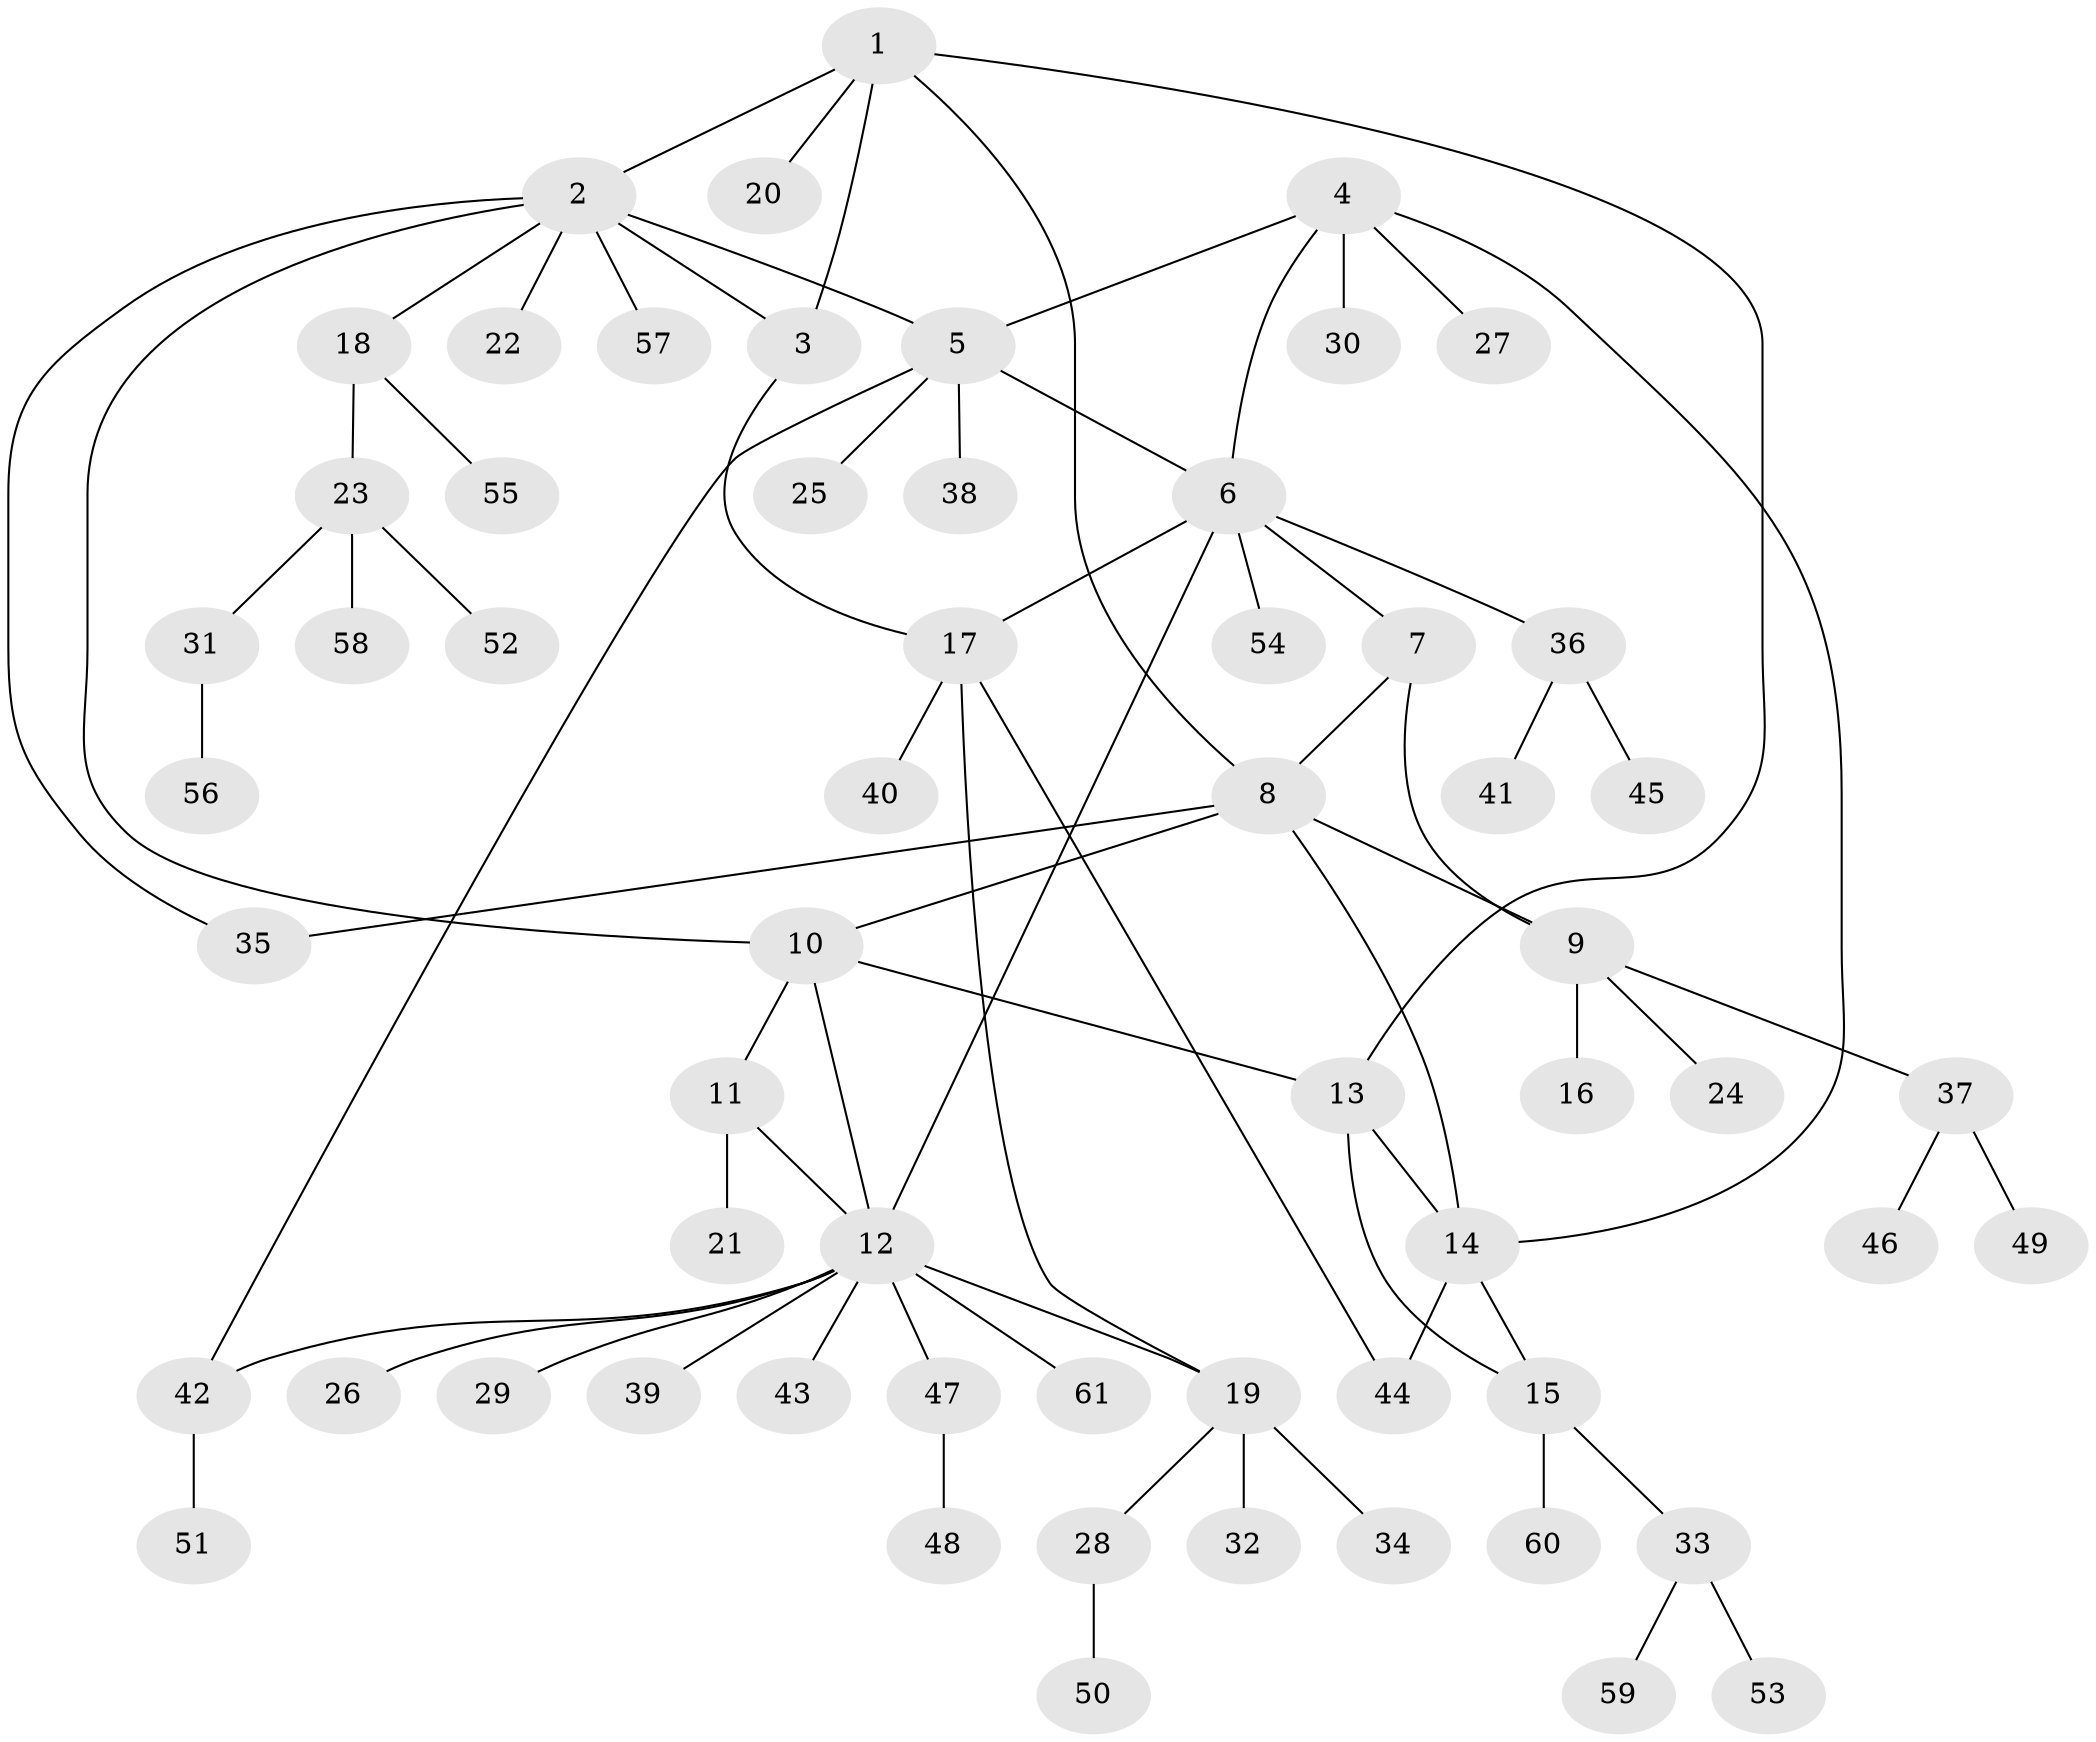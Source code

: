 // Generated by graph-tools (version 1.1) at 2025/50/03/09/25 03:50:35]
// undirected, 61 vertices, 76 edges
graph export_dot {
graph [start="1"]
  node [color=gray90,style=filled];
  1;
  2;
  3;
  4;
  5;
  6;
  7;
  8;
  9;
  10;
  11;
  12;
  13;
  14;
  15;
  16;
  17;
  18;
  19;
  20;
  21;
  22;
  23;
  24;
  25;
  26;
  27;
  28;
  29;
  30;
  31;
  32;
  33;
  34;
  35;
  36;
  37;
  38;
  39;
  40;
  41;
  42;
  43;
  44;
  45;
  46;
  47;
  48;
  49;
  50;
  51;
  52;
  53;
  54;
  55;
  56;
  57;
  58;
  59;
  60;
  61;
  1 -- 2;
  1 -- 3;
  1 -- 8;
  1 -- 13;
  1 -- 20;
  2 -- 3;
  2 -- 5;
  2 -- 10;
  2 -- 18;
  2 -- 22;
  2 -- 35;
  2 -- 57;
  3 -- 17;
  4 -- 5;
  4 -- 6;
  4 -- 14;
  4 -- 27;
  4 -- 30;
  5 -- 6;
  5 -- 25;
  5 -- 38;
  5 -- 42;
  6 -- 7;
  6 -- 12;
  6 -- 17;
  6 -- 36;
  6 -- 54;
  7 -- 8;
  7 -- 9;
  8 -- 9;
  8 -- 10;
  8 -- 14;
  8 -- 35;
  9 -- 16;
  9 -- 24;
  9 -- 37;
  10 -- 11;
  10 -- 12;
  10 -- 13;
  11 -- 12;
  11 -- 21;
  12 -- 19;
  12 -- 26;
  12 -- 29;
  12 -- 39;
  12 -- 42;
  12 -- 43;
  12 -- 47;
  12 -- 61;
  13 -- 14;
  13 -- 15;
  14 -- 15;
  14 -- 44;
  15 -- 33;
  15 -- 60;
  17 -- 19;
  17 -- 40;
  17 -- 44;
  18 -- 23;
  18 -- 55;
  19 -- 28;
  19 -- 32;
  19 -- 34;
  23 -- 31;
  23 -- 52;
  23 -- 58;
  28 -- 50;
  31 -- 56;
  33 -- 53;
  33 -- 59;
  36 -- 41;
  36 -- 45;
  37 -- 46;
  37 -- 49;
  42 -- 51;
  47 -- 48;
}
